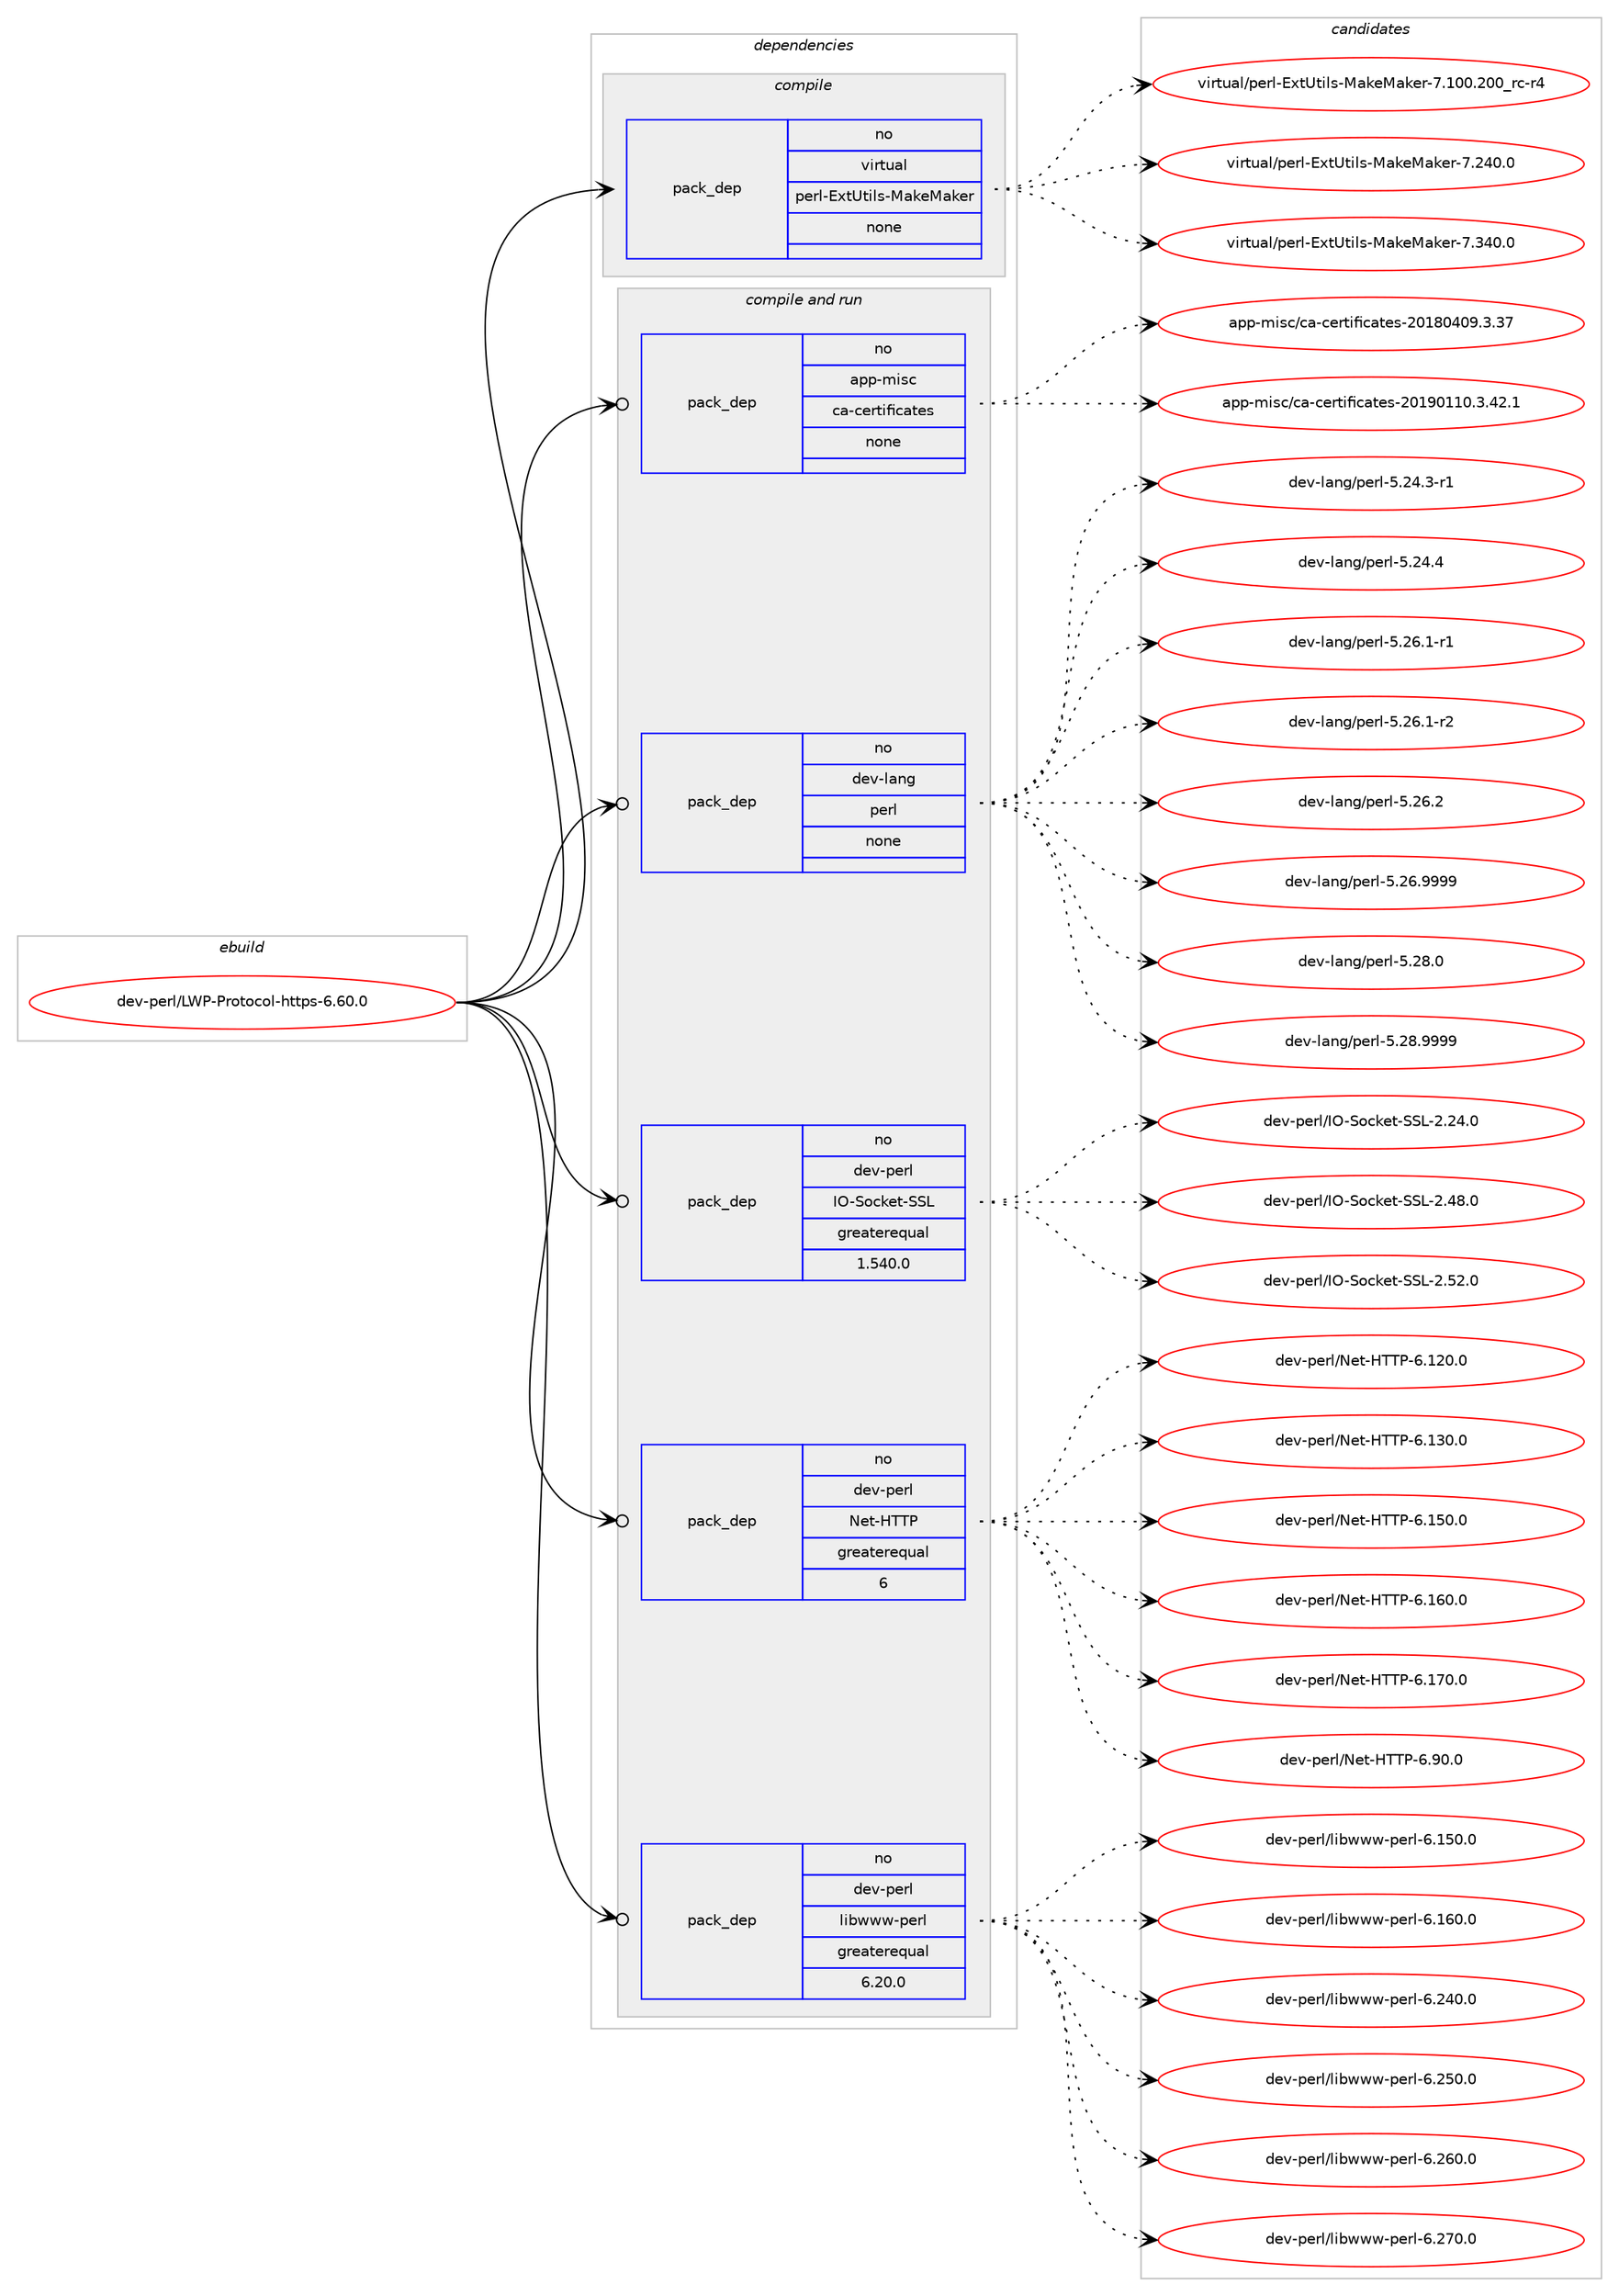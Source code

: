digraph prolog {

# *************
# Graph options
# *************

newrank=true;
concentrate=true;
compound=true;
graph [rankdir=LR,fontname=Helvetica,fontsize=10,ranksep=1.5];#, ranksep=2.5, nodesep=0.2];
edge  [arrowhead=vee];
node  [fontname=Helvetica,fontsize=10];

# **********
# The ebuild
# **********

subgraph cluster_leftcol {
color=gray;
rank=same;
label=<<i>ebuild</i>>;
id [label="dev-perl/LWP-Protocol-https-6.60.0", color=red, width=4, href="../dev-perl/LWP-Protocol-https-6.60.0.svg"];
}

# ****************
# The dependencies
# ****************

subgraph cluster_midcol {
color=gray;
label=<<i>dependencies</i>>;
subgraph cluster_compile {
fillcolor="#eeeeee";
style=filled;
label=<<i>compile</i>>;
subgraph pack991547 {
dependency1382895 [label=<<TABLE BORDER="0" CELLBORDER="1" CELLSPACING="0" CELLPADDING="4" WIDTH="220"><TR><TD ROWSPAN="6" CELLPADDING="30">pack_dep</TD></TR><TR><TD WIDTH="110">no</TD></TR><TR><TD>virtual</TD></TR><TR><TD>perl-ExtUtils-MakeMaker</TD></TR><TR><TD>none</TD></TR><TR><TD></TD></TR></TABLE>>, shape=none, color=blue];
}
id:e -> dependency1382895:w [weight=20,style="solid",arrowhead="vee"];
}
subgraph cluster_compileandrun {
fillcolor="#eeeeee";
style=filled;
label=<<i>compile and run</i>>;
subgraph pack991548 {
dependency1382896 [label=<<TABLE BORDER="0" CELLBORDER="1" CELLSPACING="0" CELLPADDING="4" WIDTH="220"><TR><TD ROWSPAN="6" CELLPADDING="30">pack_dep</TD></TR><TR><TD WIDTH="110">no</TD></TR><TR><TD>app-misc</TD></TR><TR><TD>ca-certificates</TD></TR><TR><TD>none</TD></TR><TR><TD></TD></TR></TABLE>>, shape=none, color=blue];
}
id:e -> dependency1382896:w [weight=20,style="solid",arrowhead="odotvee"];
subgraph pack991549 {
dependency1382897 [label=<<TABLE BORDER="0" CELLBORDER="1" CELLSPACING="0" CELLPADDING="4" WIDTH="220"><TR><TD ROWSPAN="6" CELLPADDING="30">pack_dep</TD></TR><TR><TD WIDTH="110">no</TD></TR><TR><TD>dev-lang</TD></TR><TR><TD>perl</TD></TR><TR><TD>none</TD></TR><TR><TD></TD></TR></TABLE>>, shape=none, color=blue];
}
id:e -> dependency1382897:w [weight=20,style="solid",arrowhead="odotvee"];
subgraph pack991550 {
dependency1382898 [label=<<TABLE BORDER="0" CELLBORDER="1" CELLSPACING="0" CELLPADDING="4" WIDTH="220"><TR><TD ROWSPAN="6" CELLPADDING="30">pack_dep</TD></TR><TR><TD WIDTH="110">no</TD></TR><TR><TD>dev-perl</TD></TR><TR><TD>IO-Socket-SSL</TD></TR><TR><TD>greaterequal</TD></TR><TR><TD>1.540.0</TD></TR></TABLE>>, shape=none, color=blue];
}
id:e -> dependency1382898:w [weight=20,style="solid",arrowhead="odotvee"];
subgraph pack991551 {
dependency1382899 [label=<<TABLE BORDER="0" CELLBORDER="1" CELLSPACING="0" CELLPADDING="4" WIDTH="220"><TR><TD ROWSPAN="6" CELLPADDING="30">pack_dep</TD></TR><TR><TD WIDTH="110">no</TD></TR><TR><TD>dev-perl</TD></TR><TR><TD>Net-HTTP</TD></TR><TR><TD>greaterequal</TD></TR><TR><TD>6</TD></TR></TABLE>>, shape=none, color=blue];
}
id:e -> dependency1382899:w [weight=20,style="solid",arrowhead="odotvee"];
subgraph pack991552 {
dependency1382900 [label=<<TABLE BORDER="0" CELLBORDER="1" CELLSPACING="0" CELLPADDING="4" WIDTH="220"><TR><TD ROWSPAN="6" CELLPADDING="30">pack_dep</TD></TR><TR><TD WIDTH="110">no</TD></TR><TR><TD>dev-perl</TD></TR><TR><TD>libwww-perl</TD></TR><TR><TD>greaterequal</TD></TR><TR><TD>6.20.0</TD></TR></TABLE>>, shape=none, color=blue];
}
id:e -> dependency1382900:w [weight=20,style="solid",arrowhead="odotvee"];
}
subgraph cluster_run {
fillcolor="#eeeeee";
style=filled;
label=<<i>run</i>>;
}
}

# **************
# The candidates
# **************

subgraph cluster_choices {
rank=same;
color=gray;
label=<<i>candidates</i>>;

subgraph choice991547 {
color=black;
nodesep=1;
choice118105114116117971084711210111410845691201168511610510811545779710710177971071011144555464948484650484895114994511452 [label="virtual/perl-ExtUtils-MakeMaker-7.100.200_rc-r4", color=red, width=4,href="../virtual/perl-ExtUtils-MakeMaker-7.100.200_rc-r4.svg"];
choice118105114116117971084711210111410845691201168511610510811545779710710177971071011144555465052484648 [label="virtual/perl-ExtUtils-MakeMaker-7.240.0", color=red, width=4,href="../virtual/perl-ExtUtils-MakeMaker-7.240.0.svg"];
choice118105114116117971084711210111410845691201168511610510811545779710710177971071011144555465152484648 [label="virtual/perl-ExtUtils-MakeMaker-7.340.0", color=red, width=4,href="../virtual/perl-ExtUtils-MakeMaker-7.340.0.svg"];
dependency1382895:e -> choice118105114116117971084711210111410845691201168511610510811545779710710177971071011144555464948484650484895114994511452:w [style=dotted,weight="100"];
dependency1382895:e -> choice118105114116117971084711210111410845691201168511610510811545779710710177971071011144555465052484648:w [style=dotted,weight="100"];
dependency1382895:e -> choice118105114116117971084711210111410845691201168511610510811545779710710177971071011144555465152484648:w [style=dotted,weight="100"];
}
subgraph choice991548 {
color=black;
nodesep=1;
choice971121124510910511599479997459910111411610510210599971161011154550484956485248574651465155 [label="app-misc/ca-certificates-20180409.3.37", color=red, width=4,href="../app-misc/ca-certificates-20180409.3.37.svg"];
choice9711211245109105115994799974599101114116105102105999711610111545504849574849494846514652504649 [label="app-misc/ca-certificates-20190110.3.42.1", color=red, width=4,href="../app-misc/ca-certificates-20190110.3.42.1.svg"];
dependency1382896:e -> choice971121124510910511599479997459910111411610510210599971161011154550484956485248574651465155:w [style=dotted,weight="100"];
dependency1382896:e -> choice9711211245109105115994799974599101114116105102105999711610111545504849574849494846514652504649:w [style=dotted,weight="100"];
}
subgraph choice991549 {
color=black;
nodesep=1;
choice100101118451089711010347112101114108455346505246514511449 [label="dev-lang/perl-5.24.3-r1", color=red, width=4,href="../dev-lang/perl-5.24.3-r1.svg"];
choice10010111845108971101034711210111410845534650524652 [label="dev-lang/perl-5.24.4", color=red, width=4,href="../dev-lang/perl-5.24.4.svg"];
choice100101118451089711010347112101114108455346505446494511449 [label="dev-lang/perl-5.26.1-r1", color=red, width=4,href="../dev-lang/perl-5.26.1-r1.svg"];
choice100101118451089711010347112101114108455346505446494511450 [label="dev-lang/perl-5.26.1-r2", color=red, width=4,href="../dev-lang/perl-5.26.1-r2.svg"];
choice10010111845108971101034711210111410845534650544650 [label="dev-lang/perl-5.26.2", color=red, width=4,href="../dev-lang/perl-5.26.2.svg"];
choice10010111845108971101034711210111410845534650544657575757 [label="dev-lang/perl-5.26.9999", color=red, width=4,href="../dev-lang/perl-5.26.9999.svg"];
choice10010111845108971101034711210111410845534650564648 [label="dev-lang/perl-5.28.0", color=red, width=4,href="../dev-lang/perl-5.28.0.svg"];
choice10010111845108971101034711210111410845534650564657575757 [label="dev-lang/perl-5.28.9999", color=red, width=4,href="../dev-lang/perl-5.28.9999.svg"];
dependency1382897:e -> choice100101118451089711010347112101114108455346505246514511449:w [style=dotted,weight="100"];
dependency1382897:e -> choice10010111845108971101034711210111410845534650524652:w [style=dotted,weight="100"];
dependency1382897:e -> choice100101118451089711010347112101114108455346505446494511449:w [style=dotted,weight="100"];
dependency1382897:e -> choice100101118451089711010347112101114108455346505446494511450:w [style=dotted,weight="100"];
dependency1382897:e -> choice10010111845108971101034711210111410845534650544650:w [style=dotted,weight="100"];
dependency1382897:e -> choice10010111845108971101034711210111410845534650544657575757:w [style=dotted,weight="100"];
dependency1382897:e -> choice10010111845108971101034711210111410845534650564648:w [style=dotted,weight="100"];
dependency1382897:e -> choice10010111845108971101034711210111410845534650564657575757:w [style=dotted,weight="100"];
}
subgraph choice991550 {
color=black;
nodesep=1;
choice100101118451121011141084773794583111991071011164583837645504650524648 [label="dev-perl/IO-Socket-SSL-2.24.0", color=red, width=4,href="../dev-perl/IO-Socket-SSL-2.24.0.svg"];
choice100101118451121011141084773794583111991071011164583837645504652564648 [label="dev-perl/IO-Socket-SSL-2.48.0", color=red, width=4,href="../dev-perl/IO-Socket-SSL-2.48.0.svg"];
choice100101118451121011141084773794583111991071011164583837645504653504648 [label="dev-perl/IO-Socket-SSL-2.52.0", color=red, width=4,href="../dev-perl/IO-Socket-SSL-2.52.0.svg"];
dependency1382898:e -> choice100101118451121011141084773794583111991071011164583837645504650524648:w [style=dotted,weight="100"];
dependency1382898:e -> choice100101118451121011141084773794583111991071011164583837645504652564648:w [style=dotted,weight="100"];
dependency1382898:e -> choice100101118451121011141084773794583111991071011164583837645504653504648:w [style=dotted,weight="100"];
}
subgraph choice991551 {
color=black;
nodesep=1;
choice10010111845112101114108477810111645728484804554464950484648 [label="dev-perl/Net-HTTP-6.120.0", color=red, width=4,href="../dev-perl/Net-HTTP-6.120.0.svg"];
choice10010111845112101114108477810111645728484804554464951484648 [label="dev-perl/Net-HTTP-6.130.0", color=red, width=4,href="../dev-perl/Net-HTTP-6.130.0.svg"];
choice10010111845112101114108477810111645728484804554464953484648 [label="dev-perl/Net-HTTP-6.150.0", color=red, width=4,href="../dev-perl/Net-HTTP-6.150.0.svg"];
choice10010111845112101114108477810111645728484804554464954484648 [label="dev-perl/Net-HTTP-6.160.0", color=red, width=4,href="../dev-perl/Net-HTTP-6.160.0.svg"];
choice10010111845112101114108477810111645728484804554464955484648 [label="dev-perl/Net-HTTP-6.170.0", color=red, width=4,href="../dev-perl/Net-HTTP-6.170.0.svg"];
choice100101118451121011141084778101116457284848045544657484648 [label="dev-perl/Net-HTTP-6.90.0", color=red, width=4,href="../dev-perl/Net-HTTP-6.90.0.svg"];
dependency1382899:e -> choice10010111845112101114108477810111645728484804554464950484648:w [style=dotted,weight="100"];
dependency1382899:e -> choice10010111845112101114108477810111645728484804554464951484648:w [style=dotted,weight="100"];
dependency1382899:e -> choice10010111845112101114108477810111645728484804554464953484648:w [style=dotted,weight="100"];
dependency1382899:e -> choice10010111845112101114108477810111645728484804554464954484648:w [style=dotted,weight="100"];
dependency1382899:e -> choice10010111845112101114108477810111645728484804554464955484648:w [style=dotted,weight="100"];
dependency1382899:e -> choice100101118451121011141084778101116457284848045544657484648:w [style=dotted,weight="100"];
}
subgraph choice991552 {
color=black;
nodesep=1;
choice100101118451121011141084710810598119119119451121011141084554464953484648 [label="dev-perl/libwww-perl-6.150.0", color=red, width=4,href="../dev-perl/libwww-perl-6.150.0.svg"];
choice100101118451121011141084710810598119119119451121011141084554464954484648 [label="dev-perl/libwww-perl-6.160.0", color=red, width=4,href="../dev-perl/libwww-perl-6.160.0.svg"];
choice100101118451121011141084710810598119119119451121011141084554465052484648 [label="dev-perl/libwww-perl-6.240.0", color=red, width=4,href="../dev-perl/libwww-perl-6.240.0.svg"];
choice100101118451121011141084710810598119119119451121011141084554465053484648 [label="dev-perl/libwww-perl-6.250.0", color=red, width=4,href="../dev-perl/libwww-perl-6.250.0.svg"];
choice100101118451121011141084710810598119119119451121011141084554465054484648 [label="dev-perl/libwww-perl-6.260.0", color=red, width=4,href="../dev-perl/libwww-perl-6.260.0.svg"];
choice100101118451121011141084710810598119119119451121011141084554465055484648 [label="dev-perl/libwww-perl-6.270.0", color=red, width=4,href="../dev-perl/libwww-perl-6.270.0.svg"];
dependency1382900:e -> choice100101118451121011141084710810598119119119451121011141084554464953484648:w [style=dotted,weight="100"];
dependency1382900:e -> choice100101118451121011141084710810598119119119451121011141084554464954484648:w [style=dotted,weight="100"];
dependency1382900:e -> choice100101118451121011141084710810598119119119451121011141084554465052484648:w [style=dotted,weight="100"];
dependency1382900:e -> choice100101118451121011141084710810598119119119451121011141084554465053484648:w [style=dotted,weight="100"];
dependency1382900:e -> choice100101118451121011141084710810598119119119451121011141084554465054484648:w [style=dotted,weight="100"];
dependency1382900:e -> choice100101118451121011141084710810598119119119451121011141084554465055484648:w [style=dotted,weight="100"];
}
}

}
